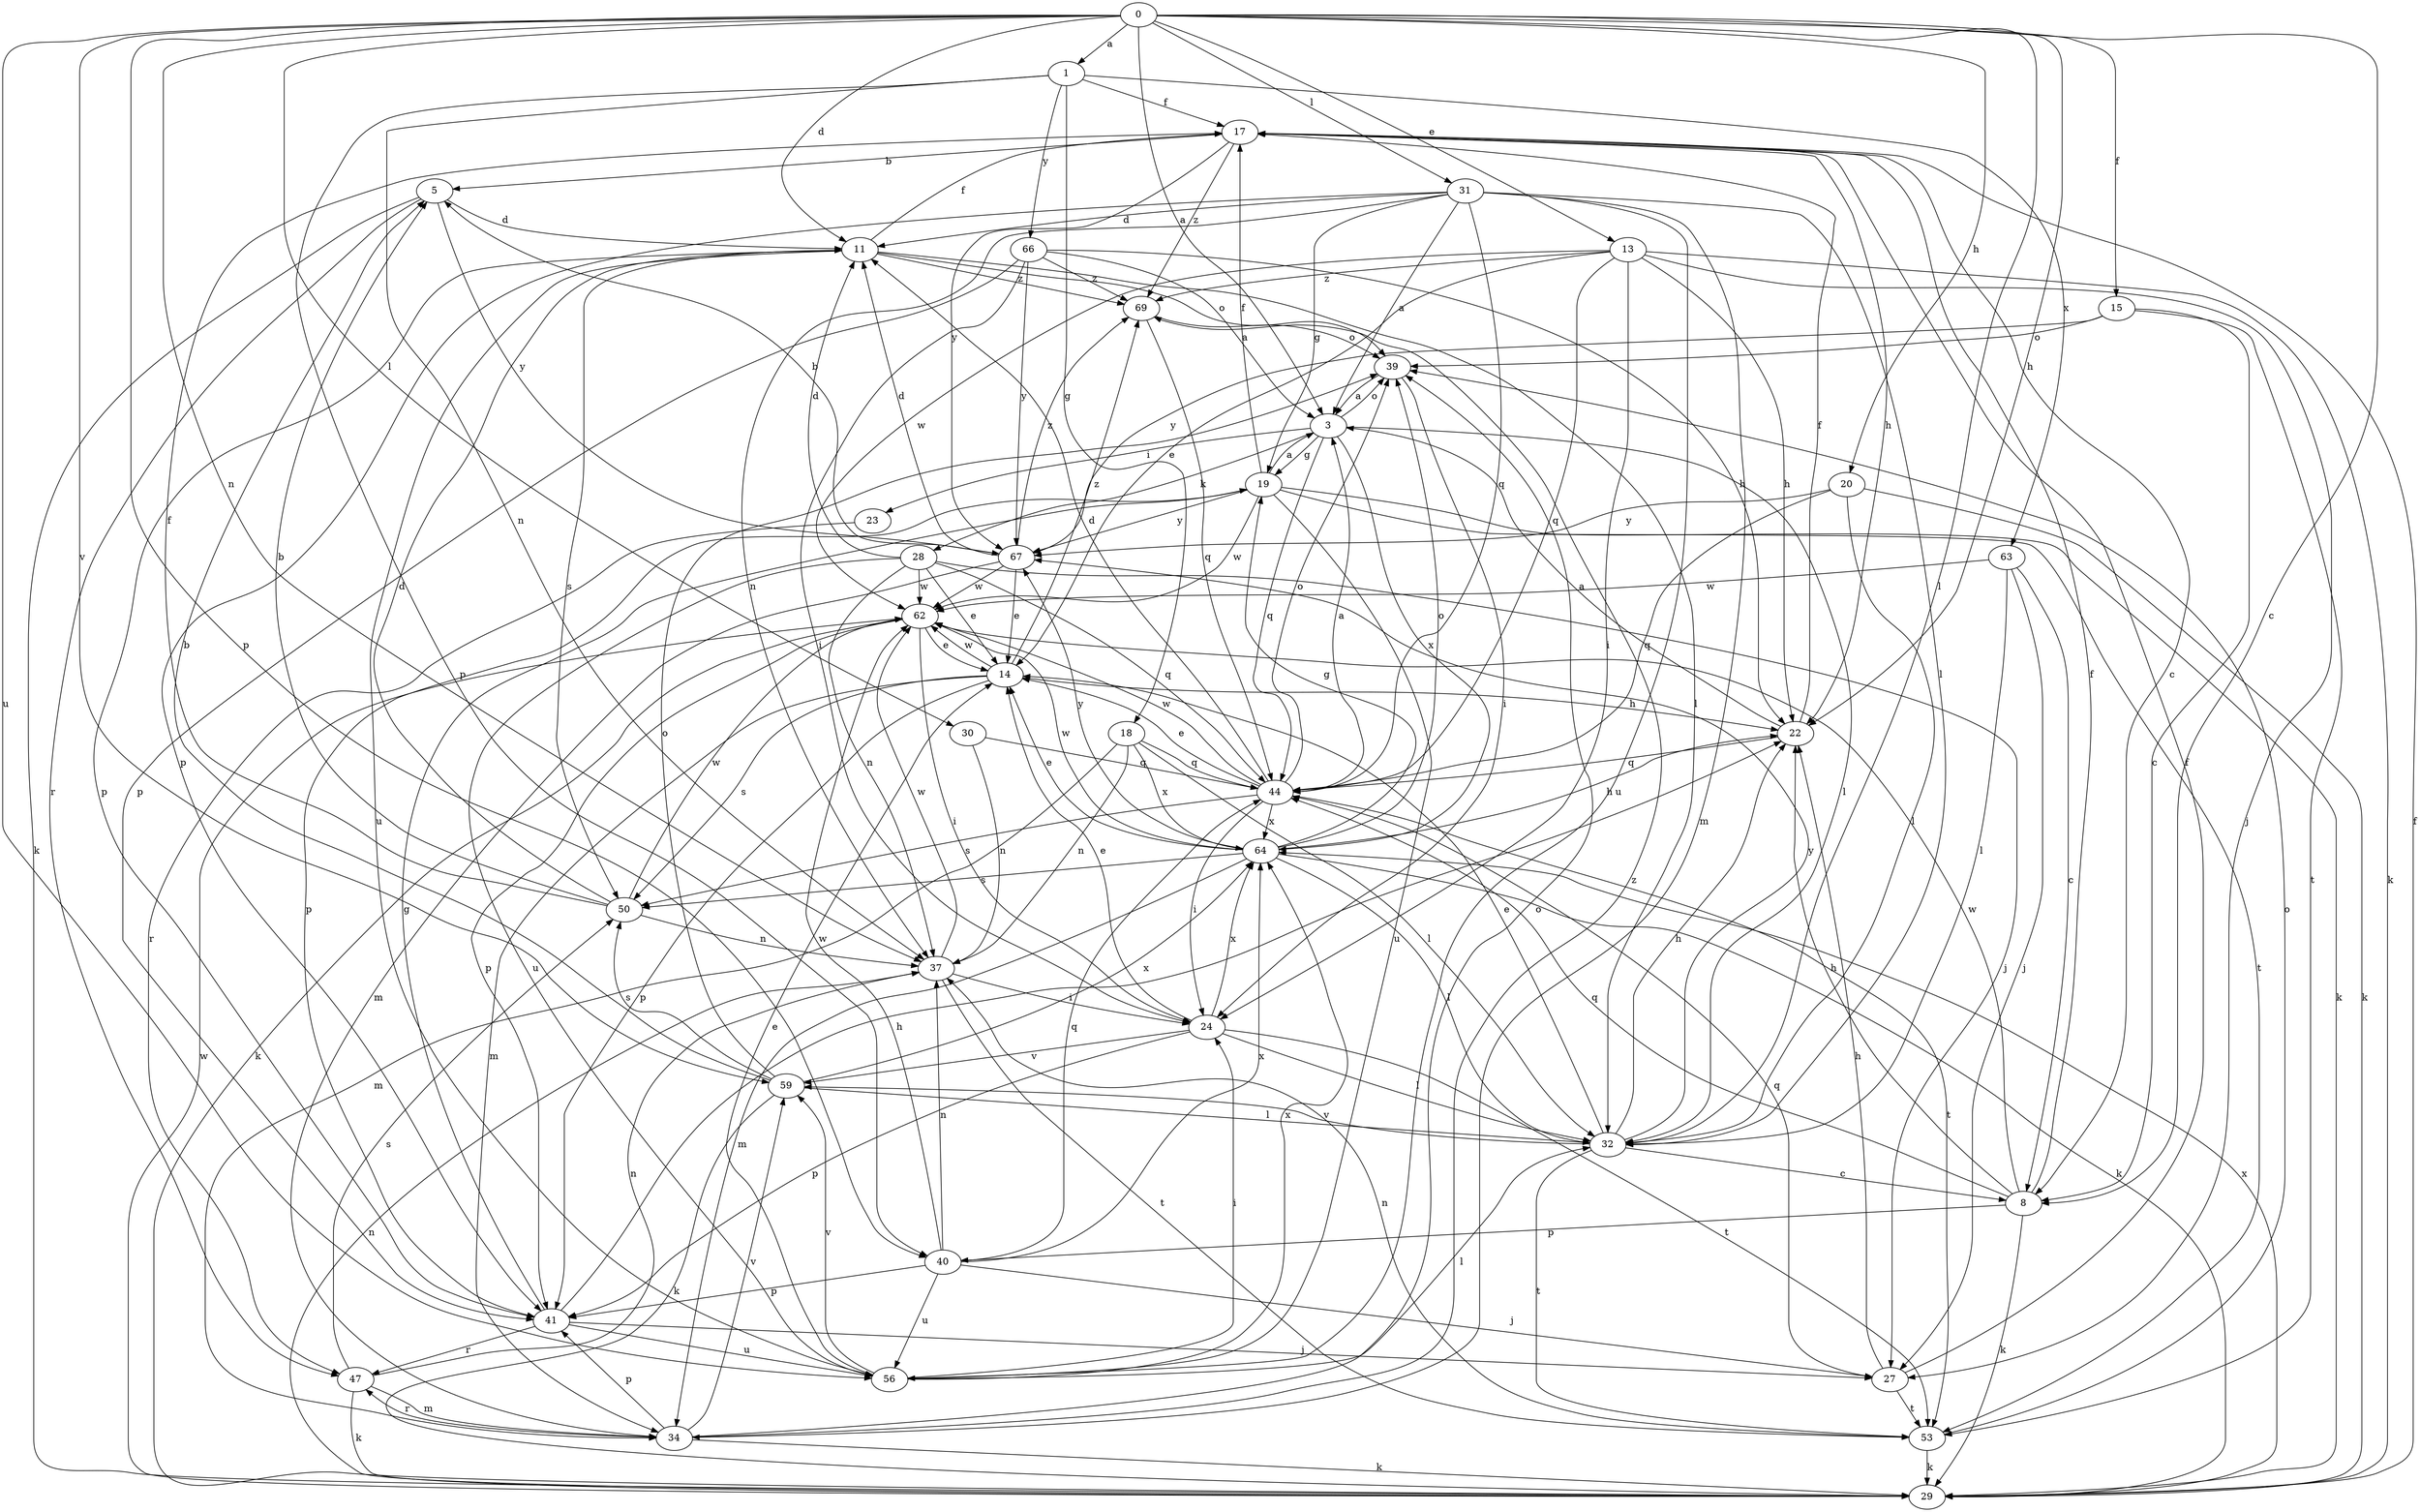 strict digraph  {
0;
1;
3;
5;
8;
11;
13;
14;
15;
17;
18;
19;
20;
22;
23;
24;
27;
28;
29;
30;
31;
32;
34;
37;
39;
40;
41;
44;
47;
50;
53;
56;
59;
62;
63;
64;
66;
67;
69;
0 -> 1  [label=a];
0 -> 3  [label=a];
0 -> 8  [label=c];
0 -> 11  [label=d];
0 -> 13  [label=e];
0 -> 15  [label=f];
0 -> 20  [label=h];
0 -> 22  [label=h];
0 -> 30  [label=l];
0 -> 31  [label=l];
0 -> 32  [label=l];
0 -> 37  [label=n];
0 -> 40  [label=p];
0 -> 56  [label=u];
0 -> 59  [label=v];
1 -> 17  [label=f];
1 -> 18  [label=g];
1 -> 37  [label=n];
1 -> 40  [label=p];
1 -> 63  [label=x];
1 -> 66  [label=y];
3 -> 19  [label=g];
3 -> 23  [label=i];
3 -> 28  [label=k];
3 -> 32  [label=l];
3 -> 39  [label=o];
3 -> 44  [label=q];
3 -> 64  [label=x];
5 -> 11  [label=d];
5 -> 29  [label=k];
5 -> 47  [label=r];
5 -> 67  [label=y];
8 -> 17  [label=f];
8 -> 22  [label=h];
8 -> 29  [label=k];
8 -> 40  [label=p];
8 -> 44  [label=q];
8 -> 62  [label=w];
11 -> 17  [label=f];
11 -> 32  [label=l];
11 -> 39  [label=o];
11 -> 41  [label=p];
11 -> 50  [label=s];
11 -> 56  [label=u];
11 -> 69  [label=z];
13 -> 14  [label=e];
13 -> 22  [label=h];
13 -> 24  [label=i];
13 -> 27  [label=j];
13 -> 29  [label=k];
13 -> 44  [label=q];
13 -> 62  [label=w];
13 -> 69  [label=z];
14 -> 22  [label=h];
14 -> 34  [label=m];
14 -> 41  [label=p];
14 -> 50  [label=s];
14 -> 62  [label=w];
14 -> 69  [label=z];
15 -> 8  [label=c];
15 -> 39  [label=o];
15 -> 53  [label=t];
15 -> 67  [label=y];
17 -> 5  [label=b];
17 -> 8  [label=c];
17 -> 22  [label=h];
17 -> 67  [label=y];
17 -> 69  [label=z];
18 -> 32  [label=l];
18 -> 34  [label=m];
18 -> 37  [label=n];
18 -> 44  [label=q];
18 -> 64  [label=x];
19 -> 3  [label=a];
19 -> 17  [label=f];
19 -> 29  [label=k];
19 -> 41  [label=p];
19 -> 53  [label=t];
19 -> 56  [label=u];
19 -> 62  [label=w];
19 -> 67  [label=y];
20 -> 29  [label=k];
20 -> 32  [label=l];
20 -> 44  [label=q];
20 -> 67  [label=y];
22 -> 3  [label=a];
22 -> 17  [label=f];
22 -> 44  [label=q];
23 -> 47  [label=r];
24 -> 14  [label=e];
24 -> 32  [label=l];
24 -> 41  [label=p];
24 -> 53  [label=t];
24 -> 59  [label=v];
24 -> 64  [label=x];
27 -> 17  [label=f];
27 -> 22  [label=h];
27 -> 44  [label=q];
27 -> 53  [label=t];
28 -> 11  [label=d];
28 -> 14  [label=e];
28 -> 27  [label=j];
28 -> 37  [label=n];
28 -> 44  [label=q];
28 -> 56  [label=u];
28 -> 62  [label=w];
29 -> 17  [label=f];
29 -> 37  [label=n];
29 -> 62  [label=w];
29 -> 64  [label=x];
30 -> 37  [label=n];
30 -> 44  [label=q];
31 -> 3  [label=a];
31 -> 11  [label=d];
31 -> 19  [label=g];
31 -> 32  [label=l];
31 -> 34  [label=m];
31 -> 37  [label=n];
31 -> 41  [label=p];
31 -> 44  [label=q];
31 -> 56  [label=u];
32 -> 8  [label=c];
32 -> 14  [label=e];
32 -> 22  [label=h];
32 -> 53  [label=t];
32 -> 59  [label=v];
32 -> 67  [label=y];
34 -> 29  [label=k];
34 -> 39  [label=o];
34 -> 41  [label=p];
34 -> 47  [label=r];
34 -> 59  [label=v];
34 -> 69  [label=z];
37 -> 24  [label=i];
37 -> 53  [label=t];
37 -> 62  [label=w];
39 -> 3  [label=a];
39 -> 24  [label=i];
40 -> 27  [label=j];
40 -> 37  [label=n];
40 -> 41  [label=p];
40 -> 44  [label=q];
40 -> 56  [label=u];
40 -> 62  [label=w];
40 -> 64  [label=x];
41 -> 19  [label=g];
41 -> 22  [label=h];
41 -> 27  [label=j];
41 -> 47  [label=r];
41 -> 56  [label=u];
44 -> 3  [label=a];
44 -> 11  [label=d];
44 -> 14  [label=e];
44 -> 24  [label=i];
44 -> 39  [label=o];
44 -> 50  [label=s];
44 -> 53  [label=t];
44 -> 62  [label=w];
44 -> 64  [label=x];
47 -> 29  [label=k];
47 -> 34  [label=m];
47 -> 37  [label=n];
47 -> 50  [label=s];
50 -> 5  [label=b];
50 -> 11  [label=d];
50 -> 17  [label=f];
50 -> 37  [label=n];
50 -> 62  [label=w];
53 -> 29  [label=k];
53 -> 37  [label=n];
53 -> 39  [label=o];
56 -> 14  [label=e];
56 -> 24  [label=i];
56 -> 32  [label=l];
56 -> 59  [label=v];
56 -> 64  [label=x];
59 -> 5  [label=b];
59 -> 29  [label=k];
59 -> 32  [label=l];
59 -> 39  [label=o];
59 -> 50  [label=s];
59 -> 64  [label=x];
62 -> 14  [label=e];
62 -> 24  [label=i];
62 -> 29  [label=k];
62 -> 41  [label=p];
63 -> 8  [label=c];
63 -> 27  [label=j];
63 -> 32  [label=l];
63 -> 62  [label=w];
64 -> 14  [label=e];
64 -> 19  [label=g];
64 -> 22  [label=h];
64 -> 29  [label=k];
64 -> 32  [label=l];
64 -> 34  [label=m];
64 -> 39  [label=o];
64 -> 50  [label=s];
64 -> 62  [label=w];
64 -> 67  [label=y];
66 -> 3  [label=a];
66 -> 22  [label=h];
66 -> 24  [label=i];
66 -> 41  [label=p];
66 -> 67  [label=y];
66 -> 69  [label=z];
67 -> 5  [label=b];
67 -> 11  [label=d];
67 -> 14  [label=e];
67 -> 34  [label=m];
67 -> 62  [label=w];
67 -> 69  [label=z];
69 -> 39  [label=o];
69 -> 44  [label=q];
}
